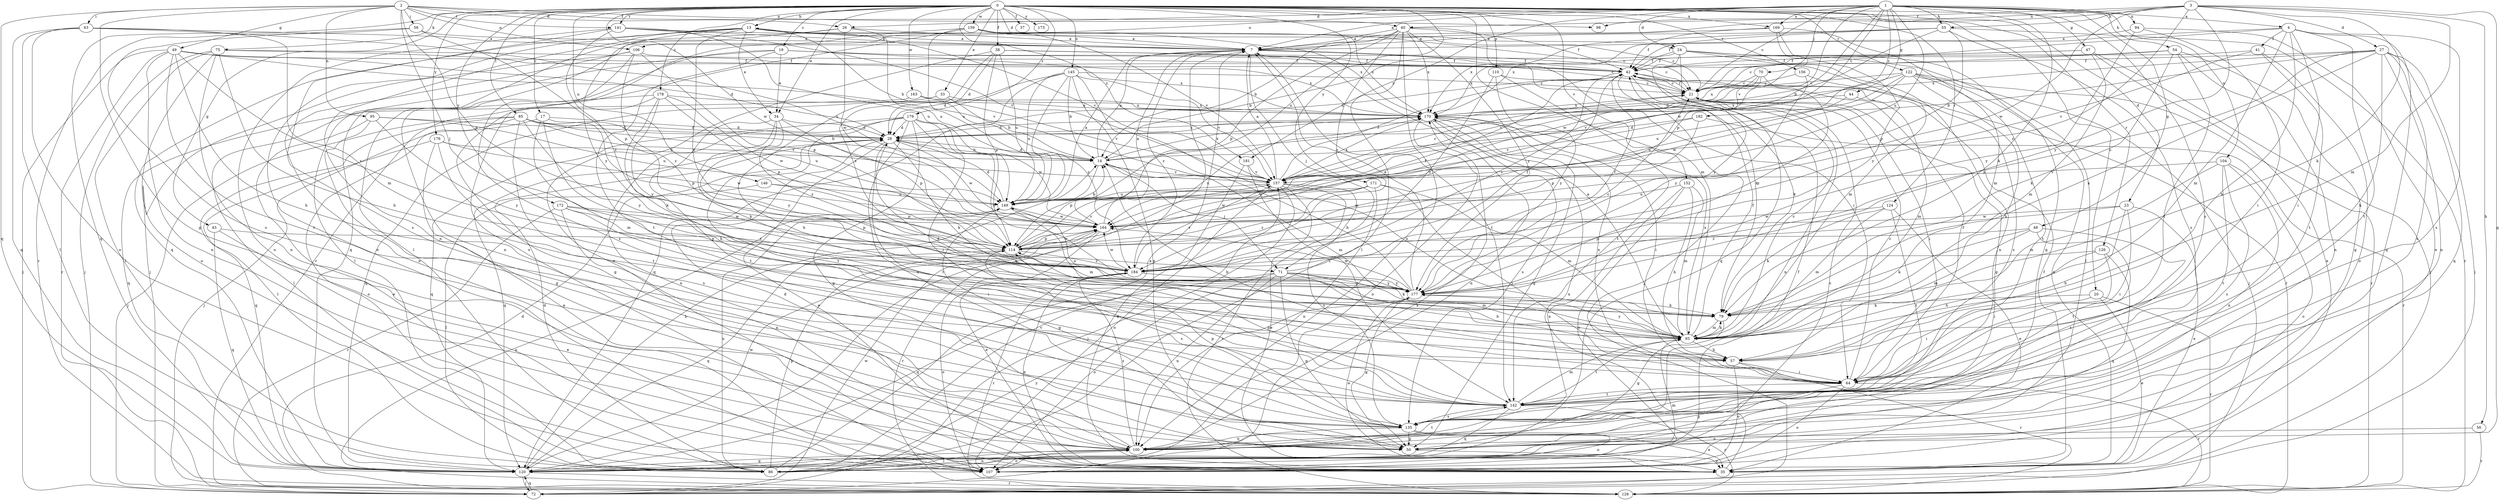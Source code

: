 strict digraph  {
0;
1;
2;
3;
4;
7;
13;
14;
17;
19;
20;
21;
23;
24;
26;
27;
28;
33;
34;
35;
37;
38;
40;
41;
42;
43;
44;
47;
48;
49;
50;
54;
55;
56;
57;
58;
63;
64;
70;
71;
72;
75;
79;
85;
86;
93;
94;
95;
98;
100;
104;
106;
107;
110;
114;
120;
122;
124;
126;
128;
135;
141;
142;
145;
146;
149;
152;
156;
157;
159;
163;
164;
169;
170;
171;
172;
173;
176;
177;
178;
179;
181;
182;
184;
0 -> 13  [label=b];
0 -> 17  [label=c];
0 -> 19  [label=c];
0 -> 20  [label=c];
0 -> 23  [label=d];
0 -> 24  [label=d];
0 -> 33  [label=e];
0 -> 34  [label=e];
0 -> 37  [label=f];
0 -> 38  [label=f];
0 -> 43  [label=g];
0 -> 75  [label=k];
0 -> 85  [label=l];
0 -> 93  [label=m];
0 -> 110  [label=p];
0 -> 120  [label=q];
0 -> 122  [label=r];
0 -> 124  [label=r];
0 -> 126  [label=r];
0 -> 135  [label=s];
0 -> 141  [label=t];
0 -> 145  [label=u];
0 -> 146  [label=u];
0 -> 149  [label=u];
0 -> 152  [label=v];
0 -> 156  [label=v];
0 -> 159  [label=w];
0 -> 163  [label=w];
0 -> 164  [label=w];
0 -> 169  [label=x];
0 -> 171  [label=y];
0 -> 172  [label=y];
0 -> 173  [label=y];
0 -> 176  [label=y];
0 -> 178  [label=z];
0 -> 179  [label=z];
0 -> 181  [label=z];
1 -> 4  [label=a];
1 -> 7  [label=a];
1 -> 21  [label=c];
1 -> 24  [label=d];
1 -> 26  [label=d];
1 -> 44  [label=g];
1 -> 47  [label=g];
1 -> 48  [label=g];
1 -> 54  [label=h];
1 -> 55  [label=h];
1 -> 70  [label=j];
1 -> 79  [label=k];
1 -> 94  [label=n];
1 -> 104  [label=o];
1 -> 106  [label=o];
1 -> 114  [label=p];
1 -> 149  [label=u];
1 -> 157  [label=v];
1 -> 164  [label=w];
1 -> 169  [label=x];
1 -> 181  [label=z];
1 -> 182  [label=z];
2 -> 26  [label=d];
2 -> 40  [label=f];
2 -> 49  [label=g];
2 -> 50  [label=g];
2 -> 58  [label=i];
2 -> 63  [label=i];
2 -> 71  [label=j];
2 -> 95  [label=n];
2 -> 98  [label=n];
2 -> 106  [label=o];
2 -> 114  [label=p];
2 -> 120  [label=q];
2 -> 141  [label=t];
3 -> 7  [label=a];
3 -> 27  [label=d];
3 -> 40  [label=f];
3 -> 50  [label=g];
3 -> 55  [label=h];
3 -> 56  [label=h];
3 -> 79  [label=k];
3 -> 93  [label=m];
3 -> 98  [label=n];
3 -> 164  [label=w];
3 -> 177  [label=y];
3 -> 184  [label=z];
4 -> 21  [label=c];
4 -> 41  [label=f];
4 -> 57  [label=h];
4 -> 64  [label=i];
4 -> 93  [label=m];
4 -> 120  [label=q];
4 -> 135  [label=s];
4 -> 142  [label=t];
4 -> 170  [label=x];
7 -> 42  [label=f];
7 -> 71  [label=j];
7 -> 79  [label=k];
7 -> 120  [label=q];
7 -> 142  [label=t];
7 -> 184  [label=z];
13 -> 7  [label=a];
13 -> 21  [label=c];
13 -> 34  [label=e];
13 -> 100  [label=n];
13 -> 107  [label=o];
13 -> 120  [label=q];
13 -> 157  [label=v];
13 -> 170  [label=x];
13 -> 177  [label=y];
13 -> 184  [label=z];
14 -> 7  [label=a];
14 -> 13  [label=b];
14 -> 28  [label=d];
14 -> 71  [label=j];
14 -> 93  [label=m];
14 -> 114  [label=p];
14 -> 157  [label=v];
14 -> 170  [label=x];
17 -> 28  [label=d];
17 -> 57  [label=h];
17 -> 72  [label=j];
17 -> 93  [label=m];
17 -> 114  [label=p];
19 -> 21  [label=c];
19 -> 34  [label=e];
19 -> 42  [label=f];
19 -> 86  [label=l];
19 -> 100  [label=n];
19 -> 142  [label=t];
19 -> 170  [label=x];
20 -> 35  [label=e];
20 -> 64  [label=i];
20 -> 79  [label=k];
20 -> 128  [label=r];
21 -> 42  [label=f];
21 -> 50  [label=g];
21 -> 64  [label=i];
21 -> 100  [label=n];
21 -> 170  [label=x];
23 -> 35  [label=e];
23 -> 57  [label=h];
23 -> 64  [label=i];
23 -> 164  [label=w];
23 -> 184  [label=z];
24 -> 14  [label=b];
24 -> 42  [label=f];
24 -> 50  [label=g];
24 -> 86  [label=l];
24 -> 93  [label=m];
24 -> 100  [label=n];
24 -> 120  [label=q];
24 -> 177  [label=y];
26 -> 7  [label=a];
26 -> 86  [label=l];
26 -> 120  [label=q];
26 -> 149  [label=u];
26 -> 164  [label=w];
27 -> 14  [label=b];
27 -> 42  [label=f];
27 -> 57  [label=h];
27 -> 72  [label=j];
27 -> 79  [label=k];
27 -> 100  [label=n];
27 -> 120  [label=q];
27 -> 135  [label=s];
27 -> 170  [label=x];
27 -> 177  [label=y];
28 -> 14  [label=b];
28 -> 35  [label=e];
28 -> 79  [label=k];
28 -> 120  [label=q];
28 -> 142  [label=t];
28 -> 164  [label=w];
28 -> 170  [label=x];
33 -> 14  [label=b];
33 -> 57  [label=h];
33 -> 120  [label=q];
33 -> 170  [label=x];
34 -> 28  [label=d];
34 -> 79  [label=k];
34 -> 114  [label=p];
34 -> 142  [label=t];
34 -> 177  [label=y];
34 -> 184  [label=z];
35 -> 42  [label=f];
35 -> 170  [label=x];
38 -> 21  [label=c];
38 -> 28  [label=d];
38 -> 35  [label=e];
38 -> 42  [label=f];
38 -> 114  [label=p];
38 -> 149  [label=u];
38 -> 184  [label=z];
40 -> 7  [label=a];
40 -> 14  [label=b];
40 -> 42  [label=f];
40 -> 64  [label=i];
40 -> 86  [label=l];
40 -> 100  [label=n];
40 -> 114  [label=p];
40 -> 170  [label=x];
40 -> 177  [label=y];
40 -> 184  [label=z];
41 -> 42  [label=f];
41 -> 107  [label=o];
41 -> 142  [label=t];
41 -> 157  [label=v];
42 -> 21  [label=c];
42 -> 28  [label=d];
42 -> 72  [label=j];
42 -> 79  [label=k];
42 -> 128  [label=r];
42 -> 184  [label=z];
43 -> 35  [label=e];
43 -> 114  [label=p];
43 -> 120  [label=q];
44 -> 93  [label=m];
44 -> 149  [label=u];
44 -> 170  [label=x];
47 -> 35  [label=e];
47 -> 42  [label=f];
47 -> 72  [label=j];
47 -> 93  [label=m];
47 -> 170  [label=x];
48 -> 79  [label=k];
48 -> 93  [label=m];
48 -> 114  [label=p];
48 -> 135  [label=s];
48 -> 142  [label=t];
49 -> 28  [label=d];
49 -> 42  [label=f];
49 -> 57  [label=h];
49 -> 72  [label=j];
49 -> 100  [label=n];
49 -> 128  [label=r];
49 -> 142  [label=t];
49 -> 157  [label=v];
49 -> 184  [label=z];
50 -> 35  [label=e];
54 -> 21  [label=c];
54 -> 42  [label=f];
54 -> 50  [label=g];
54 -> 64  [label=i];
54 -> 79  [label=k];
54 -> 100  [label=n];
55 -> 7  [label=a];
55 -> 14  [label=b];
55 -> 42  [label=f];
55 -> 114  [label=p];
55 -> 128  [label=r];
55 -> 135  [label=s];
55 -> 170  [label=x];
56 -> 100  [label=n];
56 -> 128  [label=r];
57 -> 64  [label=i];
57 -> 107  [label=o];
57 -> 128  [label=r];
58 -> 7  [label=a];
58 -> 114  [label=p];
58 -> 128  [label=r];
58 -> 135  [label=s];
63 -> 7  [label=a];
63 -> 86  [label=l];
63 -> 93  [label=m];
63 -> 107  [label=o];
63 -> 120  [label=q];
63 -> 149  [label=u];
64 -> 14  [label=b];
64 -> 21  [label=c];
64 -> 42  [label=f];
64 -> 50  [label=g];
64 -> 107  [label=o];
64 -> 128  [label=r];
64 -> 142  [label=t];
64 -> 170  [label=x];
70 -> 21  [label=c];
70 -> 28  [label=d];
70 -> 157  [label=v];
70 -> 170  [label=x];
70 -> 177  [label=y];
71 -> 42  [label=f];
71 -> 50  [label=g];
71 -> 57  [label=h];
71 -> 79  [label=k];
71 -> 93  [label=m];
71 -> 100  [label=n];
71 -> 107  [label=o];
71 -> 120  [label=q];
71 -> 177  [label=y];
72 -> 120  [label=q];
72 -> 164  [label=w];
72 -> 170  [label=x];
75 -> 42  [label=f];
75 -> 57  [label=h];
75 -> 72  [label=j];
75 -> 86  [label=l];
75 -> 100  [label=n];
75 -> 107  [label=o];
75 -> 170  [label=x];
79 -> 50  [label=g];
79 -> 93  [label=m];
79 -> 149  [label=u];
85 -> 14  [label=b];
85 -> 28  [label=d];
85 -> 72  [label=j];
85 -> 86  [label=l];
85 -> 107  [label=o];
85 -> 142  [label=t];
85 -> 149  [label=u];
85 -> 157  [label=v];
85 -> 177  [label=y];
86 -> 7  [label=a];
86 -> 21  [label=c];
86 -> 28  [label=d];
86 -> 42  [label=f];
86 -> 100  [label=n];
86 -> 114  [label=p];
86 -> 149  [label=u];
86 -> 157  [label=v];
86 -> 177  [label=y];
93 -> 7  [label=a];
93 -> 21  [label=c];
93 -> 28  [label=d];
93 -> 42  [label=f];
93 -> 57  [label=h];
93 -> 79  [label=k];
93 -> 142  [label=t];
93 -> 170  [label=x];
93 -> 177  [label=y];
94 -> 7  [label=a];
94 -> 35  [label=e];
94 -> 64  [label=i];
94 -> 177  [label=y];
95 -> 28  [label=d];
95 -> 35  [label=e];
95 -> 50  [label=g];
95 -> 149  [label=u];
95 -> 177  [label=y];
100 -> 28  [label=d];
100 -> 86  [label=l];
100 -> 107  [label=o];
100 -> 120  [label=q];
100 -> 142  [label=t];
100 -> 184  [label=z];
104 -> 93  [label=m];
104 -> 100  [label=n];
104 -> 107  [label=o];
104 -> 135  [label=s];
104 -> 142  [label=t];
104 -> 157  [label=v];
106 -> 42  [label=f];
106 -> 72  [label=j];
106 -> 107  [label=o];
106 -> 114  [label=p];
106 -> 135  [label=s];
106 -> 184  [label=z];
110 -> 21  [label=c];
110 -> 142  [label=t];
110 -> 177  [label=y];
110 -> 184  [label=z];
114 -> 42  [label=f];
114 -> 120  [label=q];
114 -> 135  [label=s];
114 -> 157  [label=v];
114 -> 164  [label=w];
114 -> 170  [label=x];
114 -> 184  [label=z];
120 -> 14  [label=b];
120 -> 72  [label=j];
120 -> 93  [label=m];
120 -> 128  [label=r];
120 -> 164  [label=w];
122 -> 21  [label=c];
122 -> 35  [label=e];
122 -> 57  [label=h];
122 -> 72  [label=j];
122 -> 128  [label=r];
122 -> 142  [label=t];
122 -> 149  [label=u];
122 -> 157  [label=v];
122 -> 164  [label=w];
124 -> 35  [label=e];
124 -> 79  [label=k];
124 -> 93  [label=m];
124 -> 142  [label=t];
124 -> 164  [label=w];
126 -> 57  [label=h];
126 -> 64  [label=i];
126 -> 120  [label=q];
126 -> 184  [label=z];
128 -> 28  [label=d];
128 -> 149  [label=u];
135 -> 35  [label=e];
135 -> 50  [label=g];
135 -> 100  [label=n];
135 -> 107  [label=o];
135 -> 114  [label=p];
141 -> 7  [label=a];
141 -> 21  [label=c];
141 -> 107  [label=o];
141 -> 135  [label=s];
141 -> 149  [label=u];
141 -> 157  [label=v];
141 -> 184  [label=z];
142 -> 93  [label=m];
142 -> 114  [label=p];
142 -> 120  [label=q];
142 -> 128  [label=r];
142 -> 135  [label=s];
145 -> 14  [label=b];
145 -> 21  [label=c];
145 -> 28  [label=d];
145 -> 50  [label=g];
145 -> 93  [label=m];
145 -> 120  [label=q];
145 -> 149  [label=u];
145 -> 157  [label=v];
145 -> 184  [label=z];
146 -> 86  [label=l];
146 -> 114  [label=p];
146 -> 149  [label=u];
149 -> 7  [label=a];
149 -> 28  [label=d];
149 -> 50  [label=g];
149 -> 93  [label=m];
149 -> 164  [label=w];
152 -> 57  [label=h];
152 -> 93  [label=m];
152 -> 100  [label=n];
152 -> 107  [label=o];
152 -> 149  [label=u];
156 -> 21  [label=c];
156 -> 135  [label=s];
156 -> 177  [label=y];
157 -> 7  [label=a];
157 -> 21  [label=c];
157 -> 35  [label=e];
157 -> 42  [label=f];
157 -> 72  [label=j];
157 -> 107  [label=o];
157 -> 128  [label=r];
157 -> 135  [label=s];
157 -> 149  [label=u];
157 -> 170  [label=x];
159 -> 7  [label=a];
159 -> 107  [label=o];
159 -> 128  [label=r];
159 -> 149  [label=u];
159 -> 157  [label=v];
159 -> 170  [label=x];
163 -> 120  [label=q];
163 -> 157  [label=v];
163 -> 170  [label=x];
164 -> 7  [label=a];
164 -> 14  [label=b];
164 -> 35  [label=e];
164 -> 114  [label=p];
164 -> 128  [label=r];
169 -> 7  [label=a];
169 -> 42  [label=f];
169 -> 93  [label=m];
169 -> 164  [label=w];
169 -> 177  [label=y];
170 -> 28  [label=d];
170 -> 50  [label=g];
170 -> 64  [label=i];
170 -> 100  [label=n];
170 -> 107  [label=o];
170 -> 135  [label=s];
171 -> 64  [label=i];
171 -> 93  [label=m];
171 -> 100  [label=n];
171 -> 149  [label=u];
171 -> 164  [label=w];
171 -> 184  [label=z];
172 -> 64  [label=i];
172 -> 100  [label=n];
172 -> 114  [label=p];
172 -> 128  [label=r];
172 -> 164  [label=w];
172 -> 184  [label=z];
176 -> 14  [label=b];
176 -> 35  [label=e];
176 -> 120  [label=q];
176 -> 135  [label=s];
176 -> 164  [label=w];
177 -> 7  [label=a];
177 -> 14  [label=b];
177 -> 21  [label=c];
177 -> 35  [label=e];
177 -> 50  [label=g];
177 -> 79  [label=k];
177 -> 164  [label=w];
178 -> 50  [label=g];
178 -> 79  [label=k];
178 -> 86  [label=l];
178 -> 114  [label=p];
178 -> 164  [label=w];
178 -> 170  [label=x];
178 -> 177  [label=y];
179 -> 28  [label=d];
179 -> 50  [label=g];
179 -> 64  [label=i];
179 -> 100  [label=n];
179 -> 120  [label=q];
179 -> 135  [label=s];
179 -> 142  [label=t];
179 -> 164  [label=w];
179 -> 177  [label=y];
181 -> 35  [label=e];
181 -> 142  [label=t];
181 -> 157  [label=v];
182 -> 28  [label=d];
182 -> 114  [label=p];
182 -> 128  [label=r];
182 -> 157  [label=v];
184 -> 35  [label=e];
184 -> 42  [label=f];
184 -> 107  [label=o];
184 -> 128  [label=r];
184 -> 157  [label=v];
184 -> 164  [label=w];
184 -> 177  [label=y];
}
